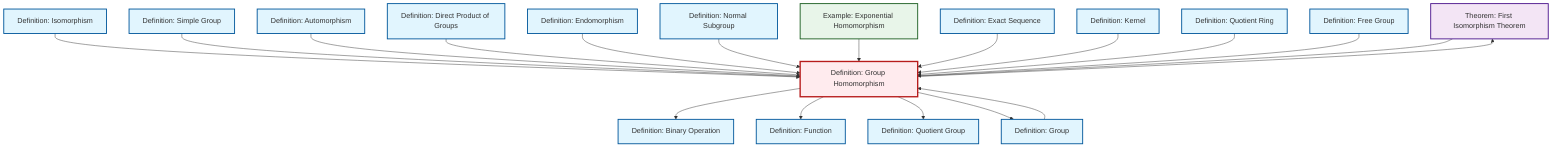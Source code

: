 graph TD
    classDef definition fill:#e1f5fe,stroke:#01579b,stroke-width:2px
    classDef theorem fill:#f3e5f5,stroke:#4a148c,stroke-width:2px
    classDef axiom fill:#fff3e0,stroke:#e65100,stroke-width:2px
    classDef example fill:#e8f5e9,stroke:#1b5e20,stroke-width:2px
    classDef current fill:#ffebee,stroke:#b71c1c,stroke-width:3px
    thm-first-isomorphism["Theorem: First Isomorphism Theorem"]:::theorem
    ex-exponential-homomorphism["Example: Exponential Homomorphism"]:::example
    def-exact-sequence["Definition: Exact Sequence"]:::definition
    def-function["Definition: Function"]:::definition
    def-quotient-group["Definition: Quotient Group"]:::definition
    def-binary-operation["Definition: Binary Operation"]:::definition
    def-simple-group["Definition: Simple Group"]:::definition
    def-normal-subgroup["Definition: Normal Subgroup"]:::definition
    def-quotient-ring["Definition: Quotient Ring"]:::definition
    def-isomorphism["Definition: Isomorphism"]:::definition
    def-kernel["Definition: Kernel"]:::definition
    def-automorphism["Definition: Automorphism"]:::definition
    def-group["Definition: Group"]:::definition
    def-direct-product["Definition: Direct Product of Groups"]:::definition
    def-endomorphism["Definition: Endomorphism"]:::definition
    def-homomorphism["Definition: Group Homomorphism"]:::definition
    def-free-group["Definition: Free Group"]:::definition
    def-homomorphism --> def-binary-operation
    def-homomorphism --> def-function
    def-isomorphism --> def-homomorphism
    def-group --> def-homomorphism
    def-simple-group --> def-homomorphism
    def-automorphism --> def-homomorphism
    def-homomorphism --> thm-first-isomorphism
    def-direct-product --> def-homomorphism
    def-endomorphism --> def-homomorphism
    def-normal-subgroup --> def-homomorphism
    def-homomorphism --> def-quotient-group
    ex-exponential-homomorphism --> def-homomorphism
    def-exact-sequence --> def-homomorphism
    def-homomorphism --> def-group
    def-kernel --> def-homomorphism
    def-quotient-ring --> def-homomorphism
    def-free-group --> def-homomorphism
    thm-first-isomorphism --> def-homomorphism
    class def-homomorphism current